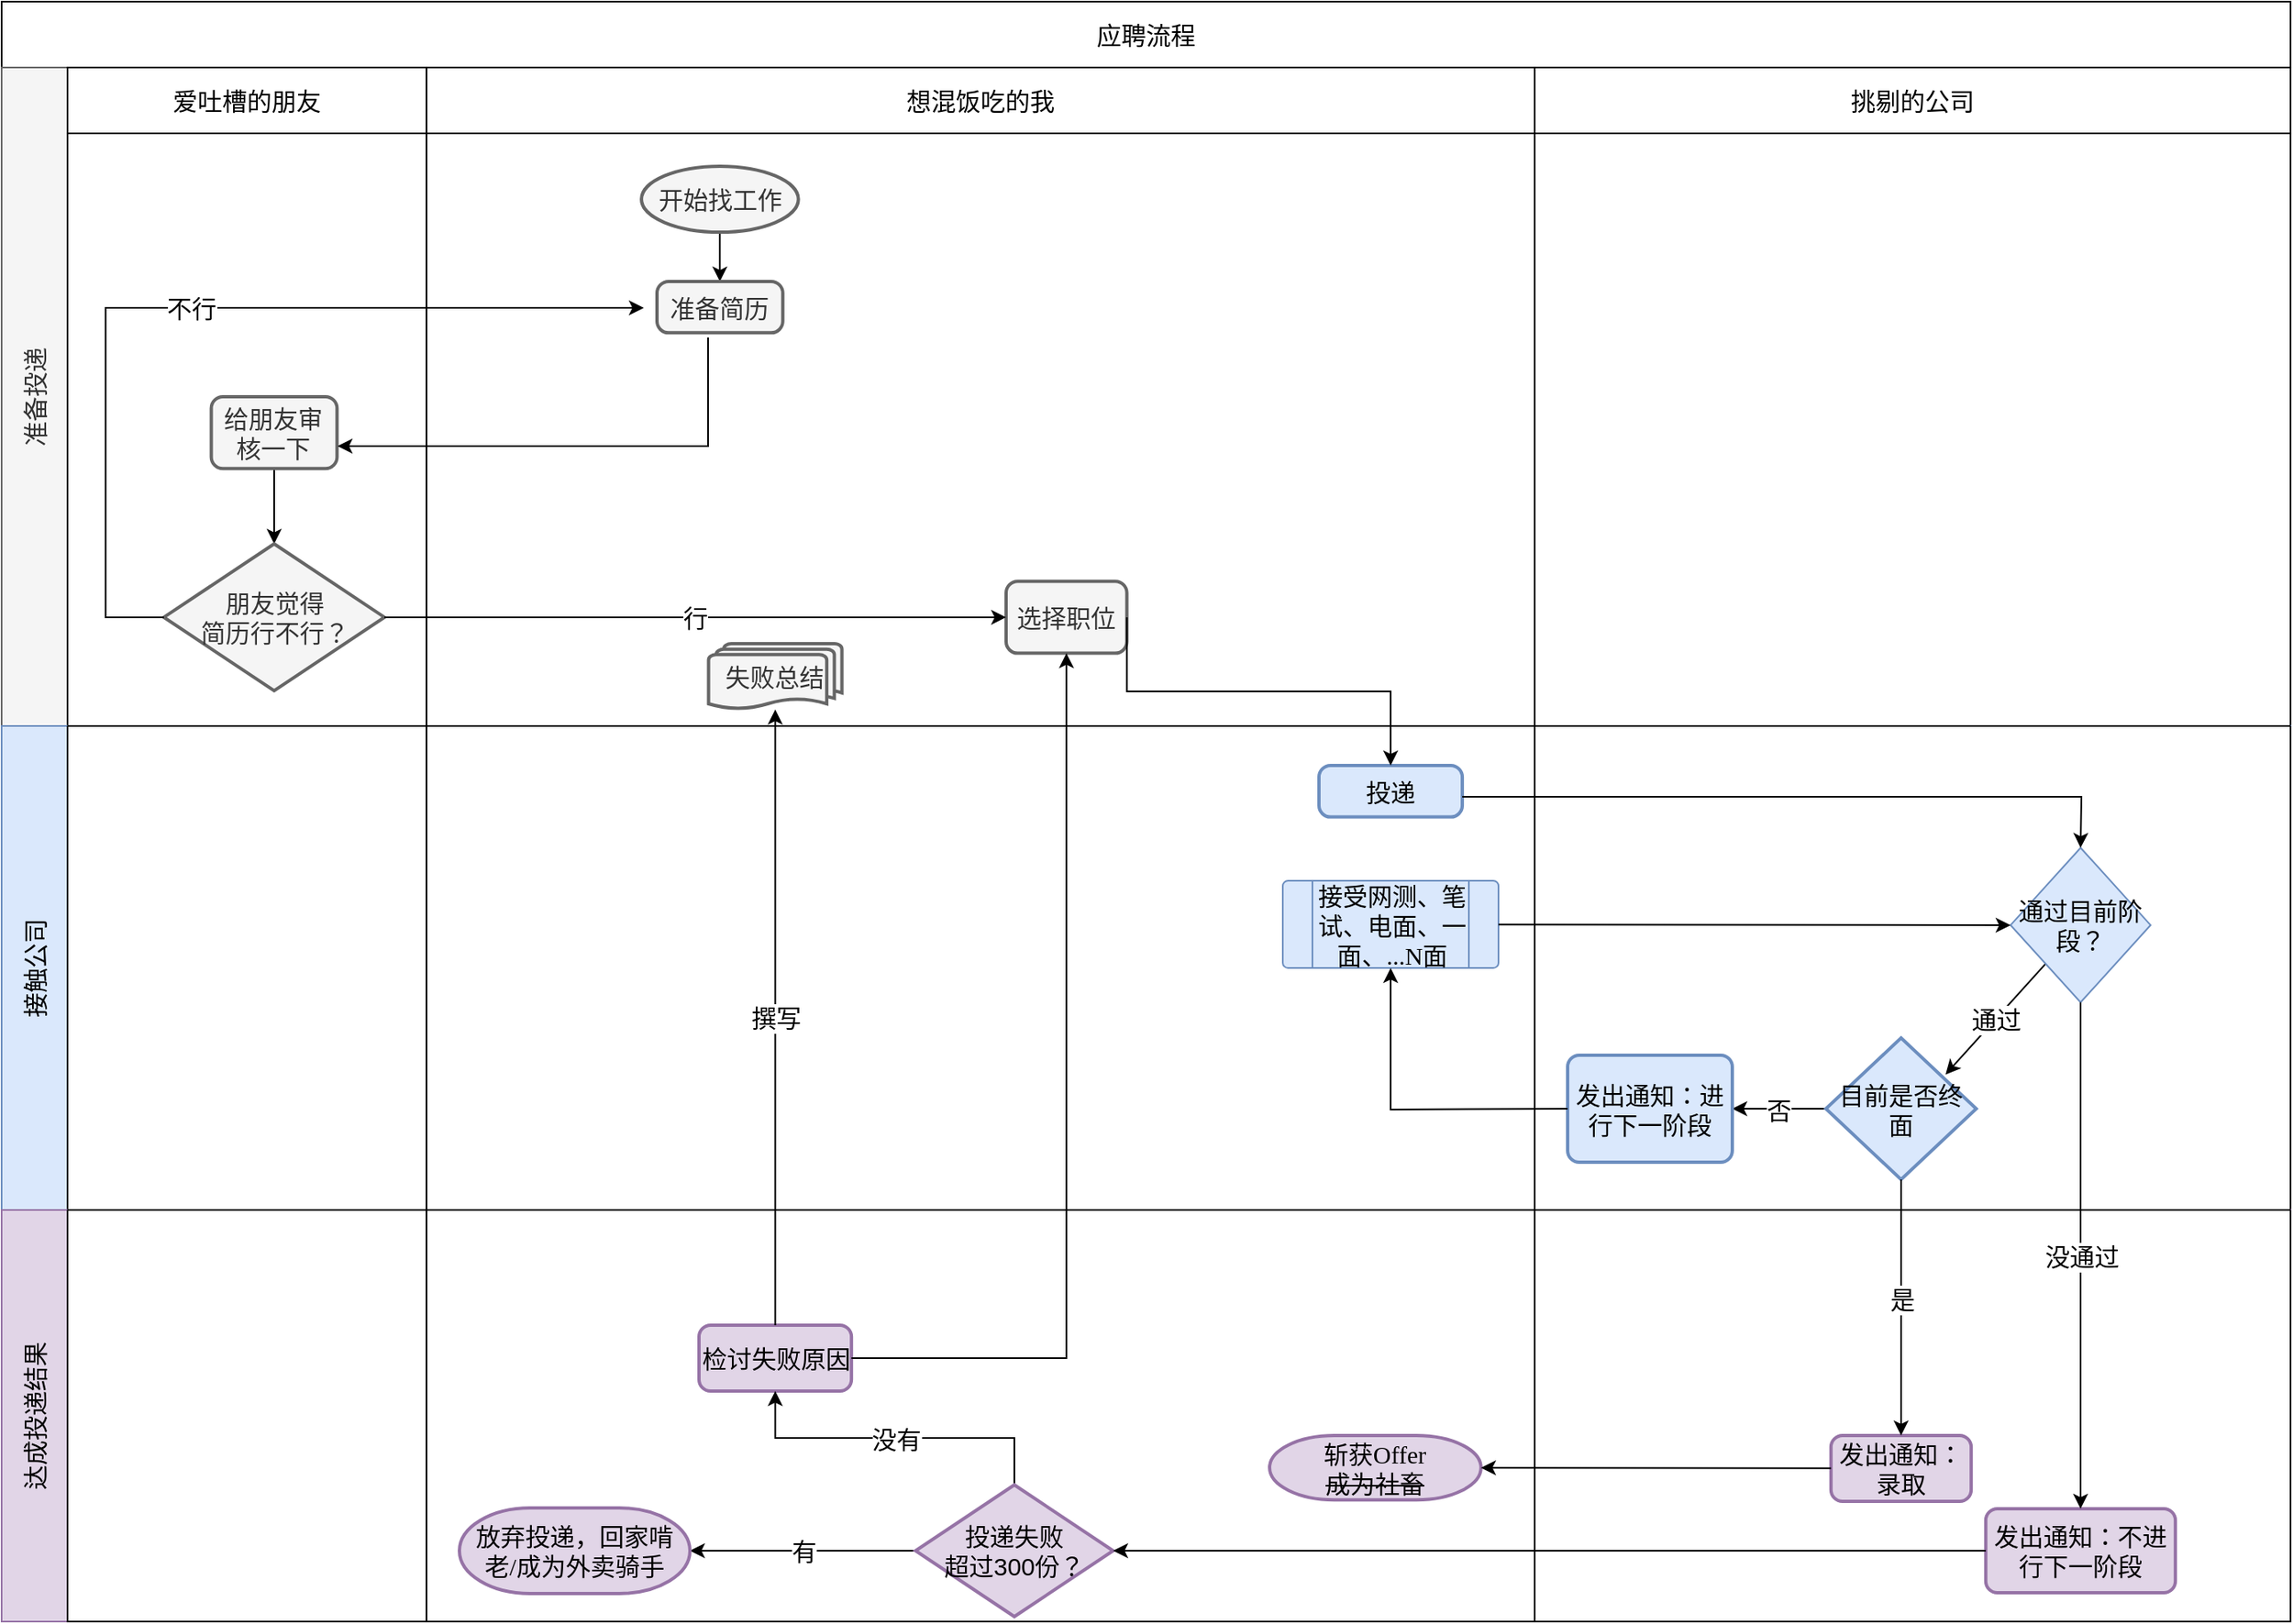 <mxfile version="13.6.4" type="github">
  <diagram id="kgpKYQtTHZ0yAKxKKP6v" name="Page-1">
    <mxGraphModel dx="2366" dy="737" grid="1" gridSize="10" guides="1" tooltips="1" connect="1" arrows="1" fold="1" page="1" pageScale="1" pageWidth="850" pageHeight="1100" math="0" shadow="0">
      <root>
        <mxCell id="0" />
        <mxCell id="1" parent="0" />
        <mxCell id="3nuBFxr9cyL0pnOWT2aG-1" value="应聘流程" style="shape=table;childLayout=tableLayout;rowLines=0;columnLines=0;startSize=40;html=1;whiteSpace=wrap;collapsible=0;recursiveResize=0;expand=0;fontStyle=0;fontSize=15;" parent="1" vertex="1">
          <mxGeometry x="-130" y="500" width="1390" height="984" as="geometry" />
        </mxCell>
        <mxCell id="3nuBFxr9cyL0pnOWT2aG-3" value="&lt;span style=&quot;font-weight: normal; font-size: 15px;&quot;&gt;准备投递&lt;/span&gt;" style="swimlane;horizontal=0;points=[[0,0.5],[1,0.5]];portConstraint=eastwest;startSize=40;html=1;whiteSpace=wrap;collapsible=0;recursiveResize=0;expand=0;fontSize=15;fillColor=#f5f5f5;strokeColor=#666666;fontColor=#333333;" parent="3nuBFxr9cyL0pnOWT2aG-1" vertex="1">
          <mxGeometry y="40" width="1390" height="400" as="geometry" />
        </mxCell>
        <mxCell id="3nuBFxr9cyL0pnOWT2aG-4" value="&lt;span style=&quot;font-weight: normal; font-size: 15px;&quot;&gt;爱吐槽的朋友&lt;/span&gt;" style="swimlane;connectable=0;startSize=40;html=1;whiteSpace=wrap;collapsible=0;recursiveResize=0;expand=0;fontSize=15;" parent="3nuBFxr9cyL0pnOWT2aG-3" vertex="1">
          <mxGeometry x="40" width="218" height="400" as="geometry" />
        </mxCell>
        <mxCell id="upIJG79H62ulOGl8ITZA-24" style="edgeStyle=orthogonalEdgeStyle;rounded=0;orthogonalLoop=1;jettySize=auto;html=1;entryX=0.5;entryY=0;entryDx=0;entryDy=0;entryPerimeter=0;fontSize=15;fontFamily=Georgia;" parent="3nuBFxr9cyL0pnOWT2aG-4" source="upIJG79H62ulOGl8ITZA-23" target="upIJG79H62ulOGl8ITZA-22" edge="1">
          <mxGeometry relative="1" as="geometry" />
        </mxCell>
        <mxCell id="upIJG79H62ulOGl8ITZA-23" value="给朋友审核一下" style="rounded=1;whiteSpace=wrap;html=1;absoluteArcSize=1;arcSize=14;strokeWidth=2;fontSize=15;fontFamily=Georgia;fillColor=#f5f5f5;strokeColor=#666666;fontColor=#333333;" parent="3nuBFxr9cyL0pnOWT2aG-4" vertex="1">
          <mxGeometry x="87.306" y="199.996" width="76.379" height="43.654" as="geometry" />
        </mxCell>
        <mxCell id="upIJG79H62ulOGl8ITZA-22" value="朋友觉得&lt;br style=&quot;font-size: 15px;&quot;&gt;简历行不行？" style="strokeWidth=2;html=1;shape=mxgraph.flowchart.decision;whiteSpace=wrap;fontSize=15;fontFamily=Georgia;fillColor=#f5f5f5;strokeColor=#666666;fontColor=#333333;" parent="3nuBFxr9cyL0pnOWT2aG-4" vertex="1">
          <mxGeometry x="58.52" y="289.37" width="133.95" height="89.2" as="geometry" />
        </mxCell>
        <mxCell id="3nuBFxr9cyL0pnOWT2aG-8" value="&lt;span style=&quot;font-weight: normal; font-size: 15px;&quot;&gt;想混饭吃的我&lt;/span&gt;" style="swimlane;connectable=0;startSize=40;html=1;whiteSpace=wrap;collapsible=0;recursiveResize=0;expand=0;fontSize=15;" parent="3nuBFxr9cyL0pnOWT2aG-3" vertex="1">
          <mxGeometry x="258" width="673" height="400" as="geometry" />
        </mxCell>
        <mxCell id="upIJG79H62ulOGl8ITZA-30" style="edgeStyle=orthogonalEdgeStyle;rounded=0;orthogonalLoop=1;jettySize=auto;html=1;entryX=0.5;entryY=0;entryDx=0;entryDy=0;fontSize=15;fontFamily=Georgia;" parent="3nuBFxr9cyL0pnOWT2aG-8" source="upIJG79H62ulOGl8ITZA-32" target="upIJG79H62ulOGl8ITZA-33" edge="1">
          <mxGeometry relative="1" as="geometry" />
        </mxCell>
        <mxCell id="upIJG79H62ulOGl8ITZA-32" value="开始找工作" style="strokeWidth=2;html=1;shape=mxgraph.flowchart.start_1;whiteSpace=wrap;fontSize=15;fontFamily=Georgia;fillColor=#f5f5f5;strokeColor=#666666;fontColor=#333333;" parent="3nuBFxr9cyL0pnOWT2aG-8" vertex="1">
          <mxGeometry x="130.54" y="60" width="95.3" height="40" as="geometry" />
        </mxCell>
        <mxCell id="upIJG79H62ulOGl8ITZA-33" value="准备简历" style="rounded=1;whiteSpace=wrap;html=1;absoluteArcSize=1;arcSize=14;strokeWidth=2;fontSize=15;fontFamily=Georgia;fillColor=#f5f5f5;strokeColor=#666666;fontColor=#333333;" parent="3nuBFxr9cyL0pnOWT2aG-8" vertex="1">
          <mxGeometry x="139.996" y="130.002" width="76.379" height="31.182" as="geometry" />
        </mxCell>
        <mxCell id="upIJG79H62ulOGl8ITZA-34" value="&lt;font style=&quot;font-size: 15px;&quot;&gt;选择职位&lt;/font&gt;" style="rounded=1;whiteSpace=wrap;html=1;absoluteArcSize=1;arcSize=14;strokeWidth=2;fontSize=15;fontFamily=Georgia;fillColor=#f5f5f5;strokeColor=#666666;fontColor=#333333;" parent="3nuBFxr9cyL0pnOWT2aG-8" vertex="1">
          <mxGeometry x="351.997" y="312.147" width="73.324" height="43.654" as="geometry" />
        </mxCell>
        <mxCell id="upIJG79H62ulOGl8ITZA-40" value="失败总结" style="strokeWidth=2;html=1;shape=mxgraph.flowchart.multi-document;whiteSpace=wrap;fontSize=15;fillColor=#f5f5f5;strokeColor=#666666;fontColor=#333333;" parent="3nuBFxr9cyL0pnOWT2aG-8" vertex="1">
          <mxGeometry x="171.29" y="350" width="81" height="40" as="geometry" />
        </mxCell>
        <mxCell id="3nuBFxr9cyL0pnOWT2aG-11" value="&lt;span style=&quot;font-weight: normal; font-size: 15px;&quot;&gt;挑剔的公司&lt;/span&gt;" style="swimlane;connectable=0;startSize=40;html=1;whiteSpace=wrap;collapsible=0;recursiveResize=0;expand=0;fontSize=15;" parent="3nuBFxr9cyL0pnOWT2aG-3" vertex="1">
          <mxGeometry x="931" width="459" height="400" as="geometry" />
        </mxCell>
        <mxCell id="upIJG79H62ulOGl8ITZA-54" value="不行" style="edgeStyle=elbowEdgeStyle;rounded=0;orthogonalLoop=1;jettySize=auto;html=1;fontSize=15;fontFamily=Georgia;exitX=0;exitY=0.5;exitDx=0;exitDy=0;exitPerimeter=0;" parent="3nuBFxr9cyL0pnOWT2aG-3" source="upIJG79H62ulOGl8ITZA-22" edge="1">
          <mxGeometry relative="1" as="geometry">
            <Array as="points">
              <mxPoint x="63.15" y="300" />
            </Array>
            <mxPoint x="2127.15" y="199" as="sourcePoint" />
            <mxPoint x="390" y="146" as="targetPoint" />
          </mxGeometry>
        </mxCell>
        <mxCell id="upIJG79H62ulOGl8ITZA-76" style="edgeStyle=elbowEdgeStyle;rounded=0;orthogonalLoop=1;jettySize=auto;html=1;exitX=0.406;exitY=1.09;exitDx=0;exitDy=0;exitPerimeter=0;elbow=vertical;fontSize=15;" parent="3nuBFxr9cyL0pnOWT2aG-3" source="upIJG79H62ulOGl8ITZA-33" edge="1">
          <mxGeometry relative="1" as="geometry">
            <mxPoint x="204" y="230" as="targetPoint" />
            <Array as="points">
              <mxPoint x="240" y="230" />
              <mxPoint x="340" y="262" />
            </Array>
          </mxGeometry>
        </mxCell>
        <mxCell id="upIJG79H62ulOGl8ITZA-92" value="行" style="edgeStyle=elbowEdgeStyle;rounded=0;orthogonalLoop=1;jettySize=auto;html=1;fontSize=15;entryX=0;entryY=0.5;entryDx=0;entryDy=0;exitX=1;exitY=0.5;exitDx=0;exitDy=0;exitPerimeter=0;" parent="3nuBFxr9cyL0pnOWT2aG-3" source="upIJG79H62ulOGl8ITZA-22" target="upIJG79H62ulOGl8ITZA-34" edge="1">
          <mxGeometry relative="1" as="geometry">
            <mxPoint x="627.53" y="339.29" as="targetPoint" />
            <Array as="points">
              <mxPoint x="567.53" y="339.29" />
              <mxPoint x="507.53" y="339.29" />
            </Array>
            <mxPoint x="120.0" y="339.29" as="sourcePoint" />
          </mxGeometry>
        </mxCell>
        <mxCell id="3nuBFxr9cyL0pnOWT2aG-15" value="&lt;span style=&quot;font-weight: normal; font-size: 15px;&quot;&gt;接触公司&lt;/span&gt;" style="swimlane;horizontal=0;points=[[0,0.5],[1,0.5]];portConstraint=eastwest;startSize=40;html=1;whiteSpace=wrap;collapsible=0;recursiveResize=0;expand=0;fontSize=15;fillColor=#dae8fc;strokeColor=#6c8ebf;" parent="3nuBFxr9cyL0pnOWT2aG-1" vertex="1">
          <mxGeometry y="440" width="1390" height="294" as="geometry" />
        </mxCell>
        <mxCell id="3nuBFxr9cyL0pnOWT2aG-16" value="" style="swimlane;connectable=0;startSize=0;html=1;whiteSpace=wrap;collapsible=0;recursiveResize=0;expand=0;fontSize=15;" parent="3nuBFxr9cyL0pnOWT2aG-15" vertex="1">
          <mxGeometry x="40" width="218" height="294" as="geometry" />
        </mxCell>
        <mxCell id="3nuBFxr9cyL0pnOWT2aG-18" value="" style="swimlane;connectable=0;startSize=0;html=1;whiteSpace=wrap;collapsible=0;recursiveResize=0;expand=0;fontSize=15;" parent="3nuBFxr9cyL0pnOWT2aG-15" vertex="1">
          <mxGeometry x="258" width="673" height="294" as="geometry" />
        </mxCell>
        <mxCell id="upIJG79H62ulOGl8ITZA-31" style="edgeStyle=none;rounded=0;orthogonalLoop=1;jettySize=auto;html=1;exitX=0.75;exitY=0;exitDx=0;exitDy=0;fontSize=15;" parent="3nuBFxr9cyL0pnOWT2aG-18" source="upIJG79H62ulOGl8ITZA-39" target="upIJG79H62ulOGl8ITZA-39" edge="1">
          <mxGeometry relative="1" as="geometry" />
        </mxCell>
        <mxCell id="upIJG79H62ulOGl8ITZA-39" value="投递" style="rounded=1;whiteSpace=wrap;html=1;absoluteArcSize=1;arcSize=14;strokeWidth=2;fontSize=15;fontFamily=Georgia;fillColor=#dae8fc;strokeColor=#6c8ebf;" parent="3nuBFxr9cyL0pnOWT2aG-18" vertex="1">
          <mxGeometry x="541.996" y="23.996" width="87.044" height="31.304" as="geometry" />
        </mxCell>
        <mxCell id="upIJG79H62ulOGl8ITZA-37" value="接受网测、笔试、电面、一面、...N面" style="verticalLabelPosition=middle;verticalAlign=middle;html=1;shape=process;whiteSpace=wrap;rounded=1;size=0.14;arcSize=6;labelBackgroundColor=none;sketch=0;fontFamily=Georgia;fontSize=15;labelPosition=center;align=center;labelBorderColor=none;fillColor=#dae8fc;strokeColor=#6c8ebf;" parent="3nuBFxr9cyL0pnOWT2aG-18" vertex="1">
          <mxGeometry x="520.02" y="94" width="131" height="53" as="geometry" />
        </mxCell>
        <mxCell id="3nuBFxr9cyL0pnOWT2aG-23" value="" style="swimlane;connectable=0;startSize=0;html=1;whiteSpace=wrap;collapsible=0;recursiveResize=0;expand=0;fontSize=15;" parent="3nuBFxr9cyL0pnOWT2aG-15" vertex="1">
          <mxGeometry x="931" width="459" height="294" as="geometry" />
        </mxCell>
        <mxCell id="upIJG79H62ulOGl8ITZA-73" value="通过" style="edgeStyle=none;rounded=0;orthogonalLoop=1;jettySize=auto;html=1;entryX=0.796;entryY=0.258;entryDx=0;entryDy=0;entryPerimeter=0;fontSize=15;" parent="3nuBFxr9cyL0pnOWT2aG-23" source="upIJG79H62ulOGl8ITZA-46" target="upIJG79H62ulOGl8ITZA-50" edge="1">
          <mxGeometry relative="1" as="geometry" />
        </mxCell>
        <mxCell id="_2vQWqaf_Gft_lo14Nxi-1" value="否" style="edgeStyle=none;rounded=0;orthogonalLoop=1;jettySize=auto;html=1;entryX=1;entryY=0.5;entryDx=0;entryDy=0;fontSize=15;" parent="3nuBFxr9cyL0pnOWT2aG-23" source="upIJG79H62ulOGl8ITZA-50" target="upIJG79H62ulOGl8ITZA-49" edge="1">
          <mxGeometry relative="1" as="geometry" />
        </mxCell>
        <mxCell id="upIJG79H62ulOGl8ITZA-46" value="通过目前阶段？" style="rhombus;whiteSpace=wrap;html=1;fontSize=15;fillColor=#dae8fc;strokeColor=#6c8ebf;" parent="3nuBFxr9cyL0pnOWT2aG-23" vertex="1">
          <mxGeometry x="289" y="74" width="85" height="93.89" as="geometry" />
        </mxCell>
        <mxCell id="upIJG79H62ulOGl8ITZA-49" value="发出通知：进行下一阶段" style="rounded=1;whiteSpace=wrap;html=1;absoluteArcSize=1;arcSize=14;strokeWidth=2;fontSize=15;fillColor=#dae8fc;strokeColor=#6c8ebf;" parent="3nuBFxr9cyL0pnOWT2aG-23" vertex="1">
          <mxGeometry x="20.0" y="200" width="100" height="65" as="geometry" />
        </mxCell>
        <mxCell id="upIJG79H62ulOGl8ITZA-50" value="目前是否终面" style="strokeWidth=2;html=1;shape=mxgraph.flowchart.decision;whiteSpace=wrap;fontSize=15;fillColor=#dae8fc;strokeColor=#6c8ebf;" parent="3nuBFxr9cyL0pnOWT2aG-23" vertex="1">
          <mxGeometry x="176.85" y="189.5" width="91.29" height="86" as="geometry" />
        </mxCell>
        <mxCell id="upIJG79H62ulOGl8ITZA-60" style="edgeStyle=none;rounded=0;orthogonalLoop=1;jettySize=auto;html=1;fontSize=15;" parent="3nuBFxr9cyL0pnOWT2aG-15" source="upIJG79H62ulOGl8ITZA-37" edge="1">
          <mxGeometry relative="1" as="geometry">
            <mxPoint x="1220" y="121" as="targetPoint" />
          </mxGeometry>
        </mxCell>
        <mxCell id="upIJG79H62ulOGl8ITZA-87" style="edgeStyle=elbowEdgeStyle;rounded=0;orthogonalLoop=1;jettySize=auto;html=1;entryX=0.5;entryY=1;entryDx=0;entryDy=0;elbow=vertical;exitX=0;exitY=0.5;exitDx=0;exitDy=0;fontSize=15;" parent="3nuBFxr9cyL0pnOWT2aG-15" source="upIJG79H62ulOGl8ITZA-49" target="upIJG79H62ulOGl8ITZA-37" edge="1">
          <mxGeometry relative="1" as="geometry">
            <Array as="points">
              <mxPoint x="1020" y="233" />
            </Array>
          </mxGeometry>
        </mxCell>
        <mxCell id="upIJG79H62ulOGl8ITZA-94" style="rounded=0;orthogonalLoop=1;jettySize=auto;html=1;fontSize=15;entryX=0.5;entryY=0;entryDx=0;entryDy=0;" parent="3nuBFxr9cyL0pnOWT2aG-15" target="upIJG79H62ulOGl8ITZA-46" edge="1">
          <mxGeometry relative="1" as="geometry">
            <Array as="points">
              <mxPoint x="1263" y="43" />
            </Array>
            <mxPoint x="887" y="43" as="sourcePoint" />
            <mxPoint x="1263" y="68" as="targetPoint" />
          </mxGeometry>
        </mxCell>
        <mxCell id="upIJG79H62ulOGl8ITZA-12" value="达成投递结果" style="swimlane;horizontal=0;points=[[0,0.5],[1,0.5]];portConstraint=eastwest;startSize=40;html=1;whiteSpace=wrap;collapsible=0;recursiveResize=0;expand=0;fontSize=15;fontStyle=0;fillColor=#e1d5e7;strokeColor=#9673a6;" parent="3nuBFxr9cyL0pnOWT2aG-1" vertex="1">
          <mxGeometry y="734" width="1390" height="250" as="geometry" />
        </mxCell>
        <mxCell id="upIJG79H62ulOGl8ITZA-13" value="" style="swimlane;connectable=0;startSize=0;html=1;whiteSpace=wrap;collapsible=0;recursiveResize=0;expand=0;fontSize=15;" parent="upIJG79H62ulOGl8ITZA-12" vertex="1">
          <mxGeometry x="40" width="218" height="250" as="geometry" />
        </mxCell>
        <mxCell id="upIJG79H62ulOGl8ITZA-15" value="" style="swimlane;connectable=0;startSize=0;html=1;whiteSpace=wrap;collapsible=0;recursiveResize=0;expand=0;fontSize=15;" parent="upIJG79H62ulOGl8ITZA-12" vertex="1">
          <mxGeometry x="258" width="673" height="250" as="geometry" />
        </mxCell>
        <mxCell id="upIJG79H62ulOGl8ITZA-28" value="&lt;span style=&quot;font-family: georgia; font-size: 15px;&quot;&gt;检讨失败原因&lt;/span&gt;" style="rounded=1;whiteSpace=wrap;html=1;absoluteArcSize=1;arcSize=14;strokeWidth=2;fontSize=15;fillColor=#e1d5e7;strokeColor=#9673a6;" parent="upIJG79H62ulOGl8ITZA-15" vertex="1">
          <mxGeometry x="165.5" y="70" width="92.58" height="40" as="geometry" />
        </mxCell>
        <mxCell id="upIJG79H62ulOGl8ITZA-81" value="没有" style="edgeStyle=elbowEdgeStyle;rounded=0;orthogonalLoop=1;jettySize=auto;elbow=vertical;html=1;entryX=0.5;entryY=1;entryDx=0;entryDy=0;fontSize=15;" parent="upIJG79H62ulOGl8ITZA-15" source="upIJG79H62ulOGl8ITZA-79" target="upIJG79H62ulOGl8ITZA-28" edge="1">
          <mxGeometry relative="1" as="geometry" />
        </mxCell>
        <mxCell id="upIJG79H62ulOGl8ITZA-93" value="有" style="edgeStyle=elbowEdgeStyle;rounded=0;orthogonalLoop=1;jettySize=auto;html=1;entryX=1;entryY=0.5;entryDx=0;entryDy=0;entryPerimeter=0;fontSize=15;" parent="upIJG79H62ulOGl8ITZA-15" source="upIJG79H62ulOGl8ITZA-79" target="upIJG79H62ulOGl8ITZA-78" edge="1">
          <mxGeometry relative="1" as="geometry" />
        </mxCell>
        <mxCell id="upIJG79H62ulOGl8ITZA-35" value="斩获Offer&lt;br style=&quot;font-size: 15px;&quot;&gt;&lt;span style=&quot;font-size: 15px;&quot;&gt;&lt;strike style=&quot;font-size: 15px;&quot;&gt;成为社畜&lt;/strike&gt;&lt;/span&gt;" style="strokeWidth=2;html=1;shape=mxgraph.flowchart.terminator;whiteSpace=wrap;fontSize=15;fontFamily=Georgia;fillColor=#e1d5e7;strokeColor=#9673a6;" parent="upIJG79H62ulOGl8ITZA-15" vertex="1">
          <mxGeometry x="512.003" y="136.997" width="128.389" height="39.13" as="geometry" />
        </mxCell>
        <mxCell id="upIJG79H62ulOGl8ITZA-78" value="放弃投递，回家啃老/成为外卖骑手" style="strokeWidth=2;html=1;shape=mxgraph.flowchart.terminator;whiteSpace=wrap;fontSize=15;fontFamily=Georgia;fillColor=#e1d5e7;strokeColor=#9673a6;" parent="upIJG79H62ulOGl8ITZA-15" vertex="1">
          <mxGeometry x="20" y="181" width="140" height="51.99" as="geometry" />
        </mxCell>
        <mxCell id="upIJG79H62ulOGl8ITZA-79" value="&lt;font style=&quot;font-size: 15px&quot;&gt;投递失败&lt;br&gt;超过300份？&lt;/font&gt;" style="strokeWidth=2;html=1;shape=mxgraph.flowchart.decision;whiteSpace=wrap;fontSize=15;fillColor=#e1d5e7;strokeColor=#9673a6;" parent="upIJG79H62ulOGl8ITZA-15" vertex="1">
          <mxGeometry x="297.0" y="167" width="120" height="80" as="geometry" />
        </mxCell>
        <mxCell id="upIJG79H62ulOGl8ITZA-20" value="" style="swimlane;connectable=0;startSize=0;html=1;whiteSpace=wrap;collapsible=0;recursiveResize=0;expand=0;fontSize=15;" parent="upIJG79H62ulOGl8ITZA-12" vertex="1">
          <mxGeometry x="931" width="459" height="250" as="geometry" />
        </mxCell>
        <mxCell id="upIJG79H62ulOGl8ITZA-68" style="edgeStyle=none;rounded=0;orthogonalLoop=1;jettySize=auto;html=1;exitX=0.5;exitY=1;exitDx=0;exitDy=0;fontSize=15;" parent="upIJG79H62ulOGl8ITZA-20" source="upIJG79H62ulOGl8ITZA-45" target="upIJG79H62ulOGl8ITZA-45" edge="1">
          <mxGeometry relative="1" as="geometry" />
        </mxCell>
        <mxCell id="upIJG79H62ulOGl8ITZA-51" value="发出通知：录取" style="rounded=1;whiteSpace=wrap;html=1;absoluteArcSize=1;arcSize=14;strokeWidth=2;fontSize=15;fillColor=#e1d5e7;strokeColor=#9673a6;" parent="upIJG79H62ulOGl8ITZA-20" vertex="1">
          <mxGeometry x="179.92" y="137.0" width="85.16" height="40" as="geometry" />
        </mxCell>
        <mxCell id="upIJG79H62ulOGl8ITZA-45" value="发出通知：不进行下一阶段" style="rounded=1;whiteSpace=wrap;html=1;absoluteArcSize=1;arcSize=14;strokeWidth=2;fontSize=15;fillColor=#e1d5e7;strokeColor=#9673a6;" parent="upIJG79H62ulOGl8ITZA-20" vertex="1">
          <mxGeometry x="273.92" y="181.5" width="115.16" height="51" as="geometry" />
        </mxCell>
        <mxCell id="upIJG79H62ulOGl8ITZA-58" style="edgeStyle=none;rounded=0;orthogonalLoop=1;jettySize=auto;html=1;entryX=1;entryY=0.5;entryDx=0;entryDy=0;entryPerimeter=0;fontSize=15;" parent="upIJG79H62ulOGl8ITZA-12" source="upIJG79H62ulOGl8ITZA-51" target="upIJG79H62ulOGl8ITZA-35" edge="1">
          <mxGeometry relative="1" as="geometry" />
        </mxCell>
        <mxCell id="upIJG79H62ulOGl8ITZA-80" style="edgeStyle=elbowEdgeStyle;rounded=0;orthogonalLoop=1;jettySize=auto;elbow=vertical;html=1;entryX=1;entryY=0.5;entryDx=0;entryDy=0;entryPerimeter=0;fontSize=15;" parent="upIJG79H62ulOGl8ITZA-12" source="upIJG79H62ulOGl8ITZA-45" target="upIJG79H62ulOGl8ITZA-79" edge="1">
          <mxGeometry relative="1" as="geometry" />
        </mxCell>
        <mxCell id="upIJG79H62ulOGl8ITZA-72" value="没通过" style="edgeStyle=none;rounded=0;orthogonalLoop=1;jettySize=auto;html=1;fontSize=15;" parent="3nuBFxr9cyL0pnOWT2aG-1" source="upIJG79H62ulOGl8ITZA-46" target="upIJG79H62ulOGl8ITZA-45" edge="1">
          <mxGeometry relative="1" as="geometry" />
        </mxCell>
        <mxCell id="upIJG79H62ulOGl8ITZA-67" value="撰写" style="edgeStyle=none;rounded=0;orthogonalLoop=1;jettySize=auto;html=1;exitX=0.5;exitY=0;exitDx=0;exitDy=0;fontSize=15;" parent="3nuBFxr9cyL0pnOWT2aG-1" source="upIJG79H62ulOGl8ITZA-28" target="upIJG79H62ulOGl8ITZA-40" edge="1">
          <mxGeometry relative="1" as="geometry">
            <mxPoint x="596.534" y="683.097" as="sourcePoint" />
          </mxGeometry>
        </mxCell>
        <mxCell id="upIJG79H62ulOGl8ITZA-89" style="edgeStyle=elbowEdgeStyle;rounded=0;orthogonalLoop=1;jettySize=auto;elbow=vertical;html=1;entryX=0.5;entryY=0;entryDx=0;entryDy=0;fontSize=15;" parent="3nuBFxr9cyL0pnOWT2aG-1" source="upIJG79H62ulOGl8ITZA-50" target="upIJG79H62ulOGl8ITZA-51" edge="1">
          <mxGeometry relative="1" as="geometry" />
        </mxCell>
        <mxCell id="upIJG79H62ulOGl8ITZA-91" value="是" style="edgeLabel;html=1;align=center;verticalAlign=middle;resizable=0;points=[];fontSize=15;" parent="upIJG79H62ulOGl8ITZA-89" vertex="1" connectable="0">
          <mxGeometry x="0.006" y="51" relative="1" as="geometry">
            <mxPoint x="-51" y="-5.78" as="offset" />
          </mxGeometry>
        </mxCell>
        <mxCell id="upIJG79H62ulOGl8ITZA-26" style="edgeStyle=orthogonalEdgeStyle;rounded=0;orthogonalLoop=1;jettySize=auto;html=1;fontSize=15;exitX=1;exitY=0.5;exitDx=0;exitDy=0;" parent="3nuBFxr9cyL0pnOWT2aG-1" source="upIJG79H62ulOGl8ITZA-28" target="upIJG79H62ulOGl8ITZA-34" edge="1">
          <mxGeometry relative="1" as="geometry">
            <mxPoint x="403.61" y="578.29" as="sourcePoint" />
          </mxGeometry>
        </mxCell>
        <mxCell id="upIJG79H62ulOGl8ITZA-97" style="rounded=0;orthogonalLoop=1;jettySize=auto;elbow=vertical;html=1;entryX=0.5;entryY=0;entryDx=0;entryDy=0;fontSize=15;exitX=1;exitY=0.5;exitDx=0;exitDy=0;edgeStyle=elbowEdgeStyle;" parent="3nuBFxr9cyL0pnOWT2aG-1" source="upIJG79H62ulOGl8ITZA-34" target="upIJG79H62ulOGl8ITZA-39" edge="1">
          <mxGeometry relative="1" as="geometry">
            <mxPoint x="663" y="480" as="sourcePoint" />
            <mxPoint x="769.048" y="465.286" as="targetPoint" />
          </mxGeometry>
        </mxCell>
      </root>
    </mxGraphModel>
  </diagram>
</mxfile>
